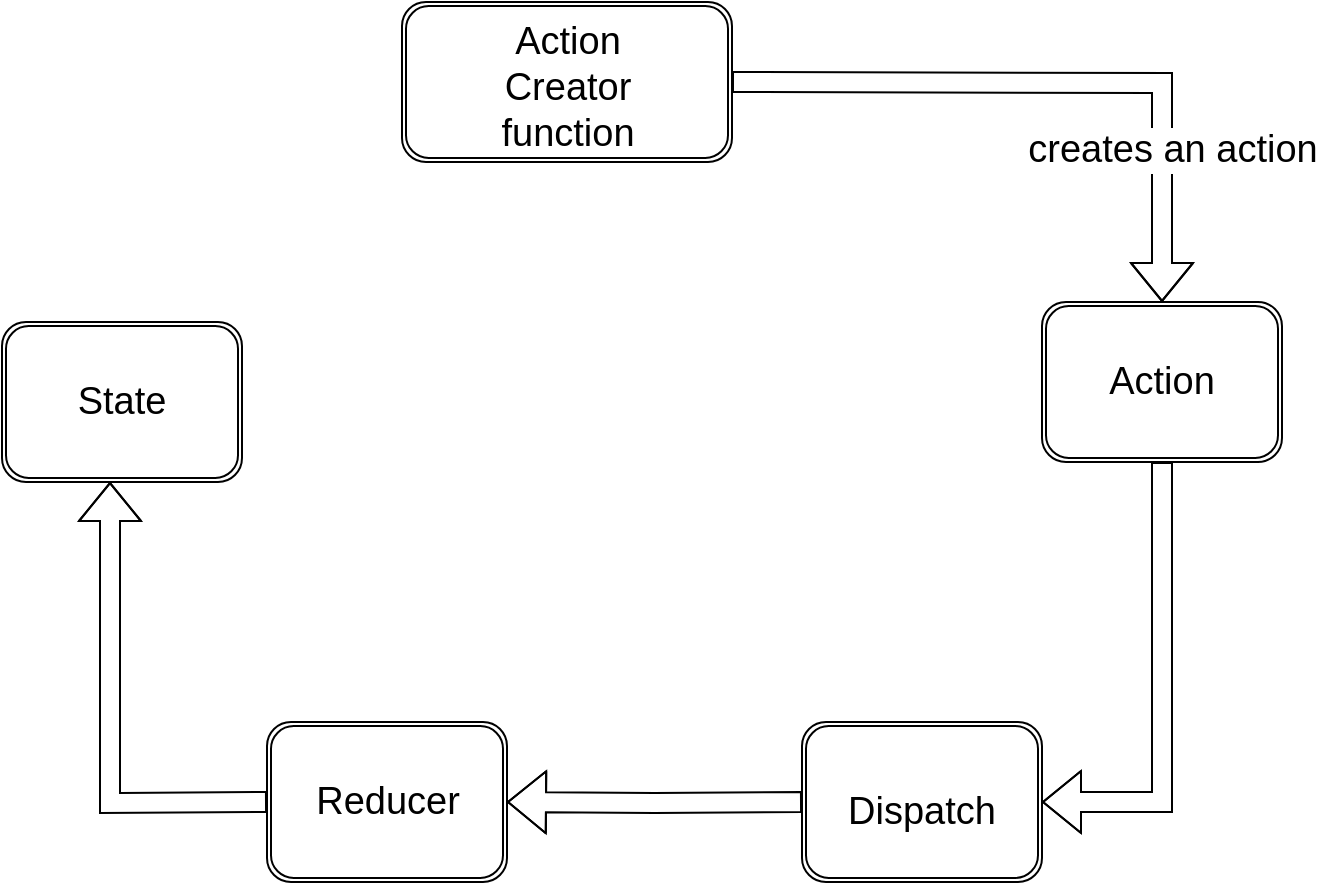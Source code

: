 <mxfile version="15.5.0" type="github"><diagram id="AH_hT1xBh68TTONo8HDA" name="Page-1"><mxGraphModel dx="1422" dy="786" grid="1" gridSize="10" guides="1" tooltips="1" connect="1" arrows="1" fold="1" page="1" pageScale="1" pageWidth="850" pageHeight="1100" math="0" shadow="0"><root><mxCell id="0"/><mxCell id="1" parent="0"/><mxCell id="lREy-RUdrSloI4-jH21F-3" value="" style="shape=ext;double=1;rounded=1;whiteSpace=wrap;html=1;" vertex="1" parent="1"><mxGeometry x="320" y="80" width="165" height="80" as="geometry"/></mxCell><mxCell id="lREy-RUdrSloI4-jH21F-4" value="" style="shape=ext;double=1;rounded=1;whiteSpace=wrap;html=1;" vertex="1" parent="1"><mxGeometry x="640" y="230" width="120" height="80" as="geometry"/></mxCell><mxCell id="lREy-RUdrSloI4-jH21F-5" value="" style="shape=ext;double=1;rounded=1;whiteSpace=wrap;html=1;" vertex="1" parent="1"><mxGeometry x="520" y="440" width="120" height="80" as="geometry"/></mxCell><mxCell id="lREy-RUdrSloI4-jH21F-6" value="" style="shape=ext;double=1;rounded=1;whiteSpace=wrap;html=1;" vertex="1" parent="1"><mxGeometry x="252.5" y="440" width="120" height="80" as="geometry"/></mxCell><mxCell id="lREy-RUdrSloI4-jH21F-7" value="" style="shape=ext;double=1;rounded=1;whiteSpace=wrap;html=1;" vertex="1" parent="1"><mxGeometry x="120" y="240" width="120" height="80" as="geometry"/></mxCell><mxCell id="lREy-RUdrSloI4-jH21F-8" value="&lt;font style=&quot;font-size: 19px&quot;&gt;Action&lt;br&gt;Creator&lt;br&gt;function&lt;/font&gt;" style="text;html=1;strokeColor=none;fillColor=none;align=center;verticalAlign=middle;whiteSpace=wrap;rounded=0;" vertex="1" parent="1"><mxGeometry x="372.5" y="100" width="60" height="45" as="geometry"/></mxCell><mxCell id="lREy-RUdrSloI4-jH21F-9" value="Action" style="text;html=1;strokeColor=none;fillColor=none;align=center;verticalAlign=middle;whiteSpace=wrap;rounded=0;fontSize=19;" vertex="1" parent="1"><mxGeometry x="670" y="255" width="60" height="30" as="geometry"/></mxCell><mxCell id="lREy-RUdrSloI4-jH21F-10" value="Dispatch" style="text;html=1;strokeColor=none;fillColor=none;align=center;verticalAlign=middle;whiteSpace=wrap;rounded=0;fontSize=19;" vertex="1" parent="1"><mxGeometry x="550" y="470" width="60" height="30" as="geometry"/></mxCell><mxCell id="lREy-RUdrSloI4-jH21F-11" value="Reducer" style="text;html=1;strokeColor=none;fillColor=none;align=center;verticalAlign=middle;whiteSpace=wrap;rounded=0;fontSize=19;" vertex="1" parent="1"><mxGeometry x="282.5" y="465" width="60" height="30" as="geometry"/></mxCell><mxCell id="lREy-RUdrSloI4-jH21F-12" value="State" style="text;html=1;strokeColor=none;fillColor=none;align=center;verticalAlign=middle;whiteSpace=wrap;rounded=0;fontSize=19;" vertex="1" parent="1"><mxGeometry x="150" y="265" width="60" height="30" as="geometry"/></mxCell><mxCell id="lREy-RUdrSloI4-jH21F-16" value="" style="shape=flexArrow;endArrow=classic;html=1;rounded=0;fontSize=19;edgeStyle=orthogonalEdgeStyle;entryX=0.5;entryY=0;entryDx=0;entryDy=0;" edge="1" parent="1" target="lREy-RUdrSloI4-jH21F-4"><mxGeometry width="50" height="50" relative="1" as="geometry"><mxPoint x="485" y="120" as="sourcePoint"/><mxPoint x="625" y="180" as="targetPoint"/></mxGeometry></mxCell><mxCell id="lREy-RUdrSloI4-jH21F-17" value="creates an action" style="edgeLabel;html=1;align=center;verticalAlign=middle;resizable=0;points=[];fontSize=19;" vertex="1" connectable="0" parent="lREy-RUdrSloI4-jH21F-16"><mxGeometry x="0.53" y="5" relative="1" as="geometry"><mxPoint as="offset"/></mxGeometry></mxCell><mxCell id="lREy-RUdrSloI4-jH21F-19" value="" style="shape=flexArrow;endArrow=classic;html=1;rounded=0;fontSize=19;edgeStyle=orthogonalEdgeStyle;entryX=1;entryY=0.5;entryDx=0;entryDy=0;" edge="1" parent="1" target="lREy-RUdrSloI4-jH21F-5"><mxGeometry width="50" height="50" relative="1" as="geometry"><mxPoint x="700" y="310" as="sourcePoint"/><mxPoint x="700" y="530" as="targetPoint"/><Array as="points"><mxPoint x="700" y="480"/><mxPoint x="605" y="480"/></Array></mxGeometry></mxCell><mxCell id="lREy-RUdrSloI4-jH21F-21" value="" style="shape=flexArrow;endArrow=classic;html=1;rounded=0;fontSize=19;edgeStyle=orthogonalEdgeStyle;entryX=1;entryY=0.5;entryDx=0;entryDy=0;" edge="1" parent="1" target="lREy-RUdrSloI4-jH21F-6"><mxGeometry width="50" height="50" relative="1" as="geometry"><mxPoint x="520" y="480" as="sourcePoint"/><mxPoint x="570" y="430" as="targetPoint"/></mxGeometry></mxCell><mxCell id="lREy-RUdrSloI4-jH21F-22" value="" style="shape=flexArrow;endArrow=classic;html=1;rounded=0;fontSize=19;edgeStyle=orthogonalEdgeStyle;entryX=0.45;entryY=1;entryDx=0;entryDy=0;entryPerimeter=0;" edge="1" parent="1" target="lREy-RUdrSloI4-jH21F-7"><mxGeometry width="50" height="50" relative="1" as="geometry"><mxPoint x="252.5" y="480" as="sourcePoint"/><mxPoint x="172.5" y="330" as="targetPoint"/></mxGeometry></mxCell></root></mxGraphModel></diagram></mxfile>